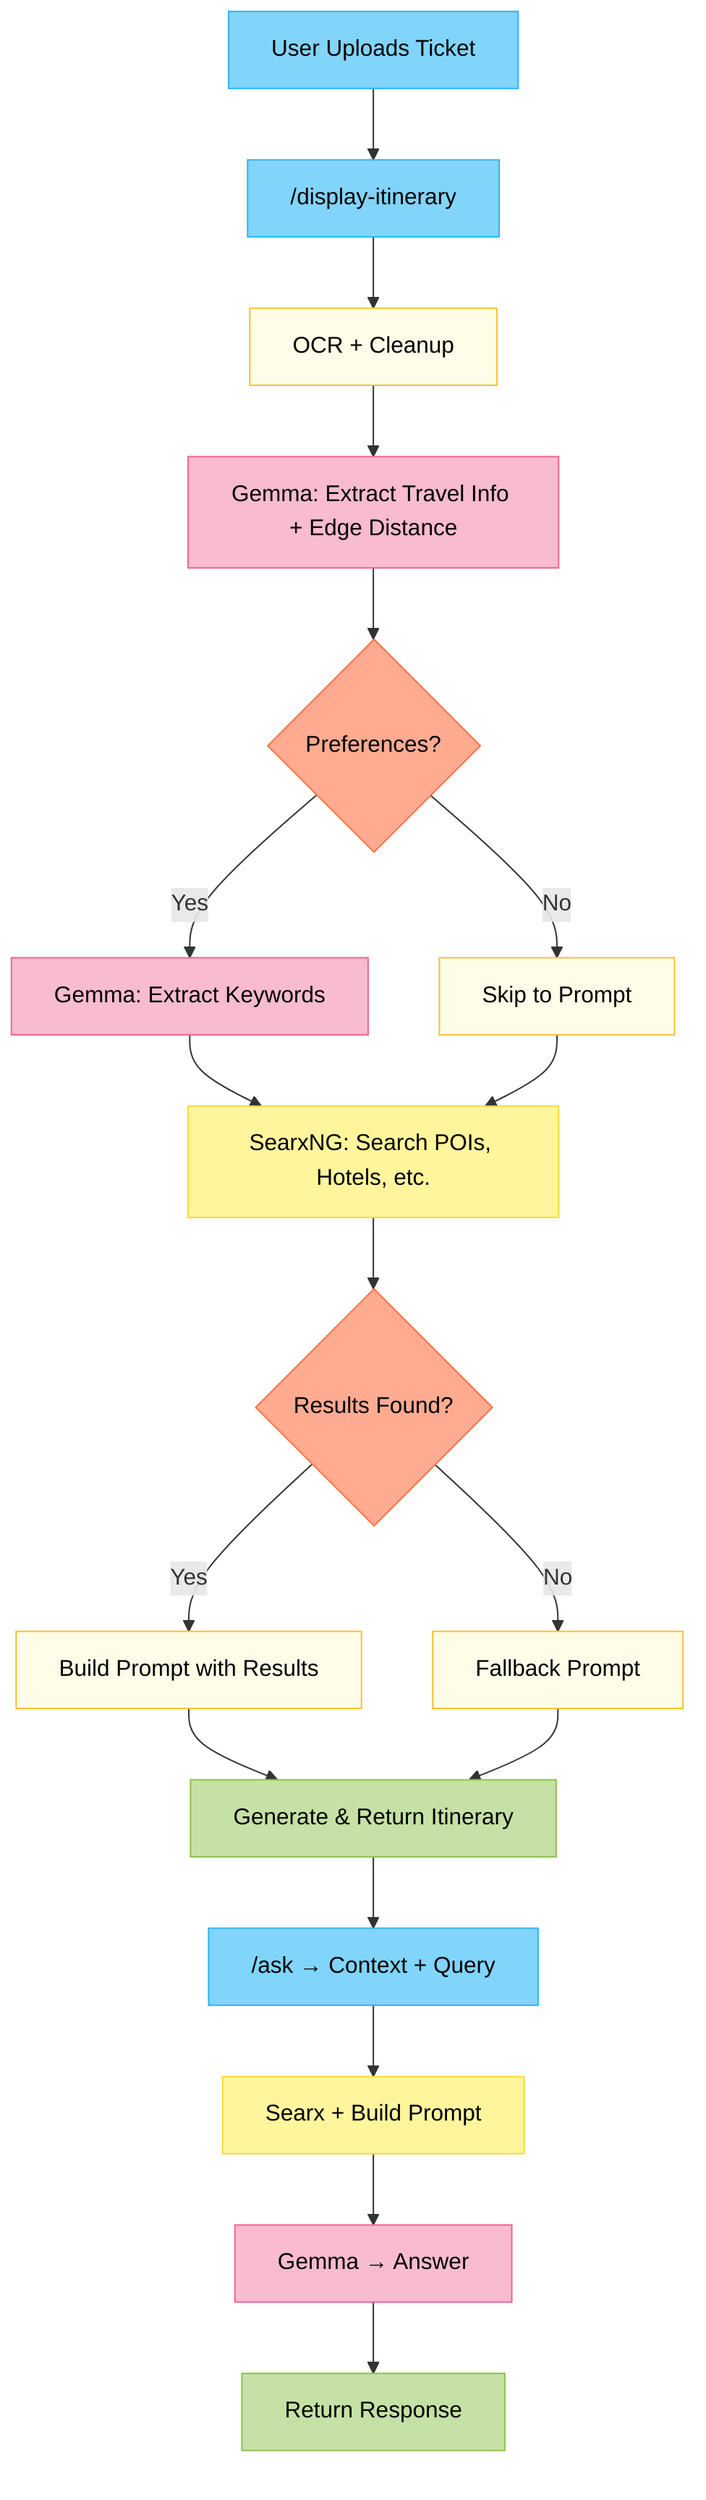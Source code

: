 ---
config:
  theme: default
  layout: td
---

flowchart TD

%% /display-itinerary Flow
A["User Uploads Ticket"] --> B["/display-itinerary"]
B --> C["OCR + Cleanup"]
C --> D["Gemma: Extract Travel Info + Edge Distance"]
D --> E{"Preferences?"}

E -- No --> F["Skip to Prompt"]
E -- Yes --> G["Gemma: Extract Keywords"]
G --> H["SearxNG: Search POIs, Hotels, etc."]
F --> H

H --> I{"Results Found?"}
I -- Yes --> J["Build Prompt with Results"]
I -- No --> K["Fallback Prompt"]
J --> L["Generate & Return Itinerary"]
K --> L

%% /ask Flow (Compact)
L --> M["/ask → Context + Query"]
M --> N["Searx + Build Prompt"]
N --> O["Gemma → Answer"]
O --> P["Return Response"]

%% 🎨 Class Definitions
classDef input fill:#81d4fa,stroke:#29b6f6,color:#000;
classDef process fill:#fffde7,stroke:#fbc02d,color:#000;
classDef llm fill:#f8bbd0,stroke:#f06292,color:#000;
classDef external fill:#fff59d,stroke:#fdd835,color:#000;
classDef decision fill:#ffab91,stroke:#ff7043,color:#000;
classDef output fill:#c5e1a5,stroke:#8bc34a,color:#000;



%% 🏷️ Assign Classes
class A,B,M input
class C,F,J,K process
class D,G,O llm
class H,N external
class E,I decision
class L,P output